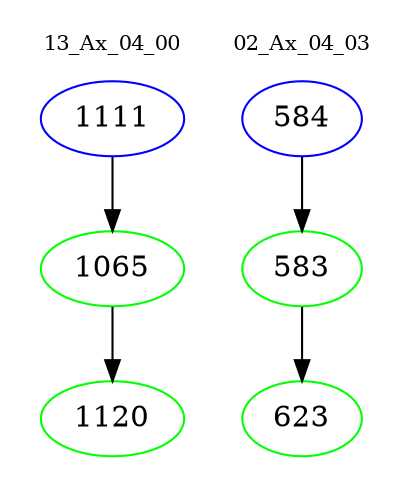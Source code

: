 digraph{
subgraph cluster_0 {
color = white
label = "13_Ax_04_00";
fontsize=10;
T0_1111 [label="1111", color="blue"]
T0_1111 -> T0_1065 [color="black"]
T0_1065 [label="1065", color="green"]
T0_1065 -> T0_1120 [color="black"]
T0_1120 [label="1120", color="green"]
}
subgraph cluster_1 {
color = white
label = "02_Ax_04_03";
fontsize=10;
T1_584 [label="584", color="blue"]
T1_584 -> T1_583 [color="black"]
T1_583 [label="583", color="green"]
T1_583 -> T1_623 [color="black"]
T1_623 [label="623", color="green"]
}
}
